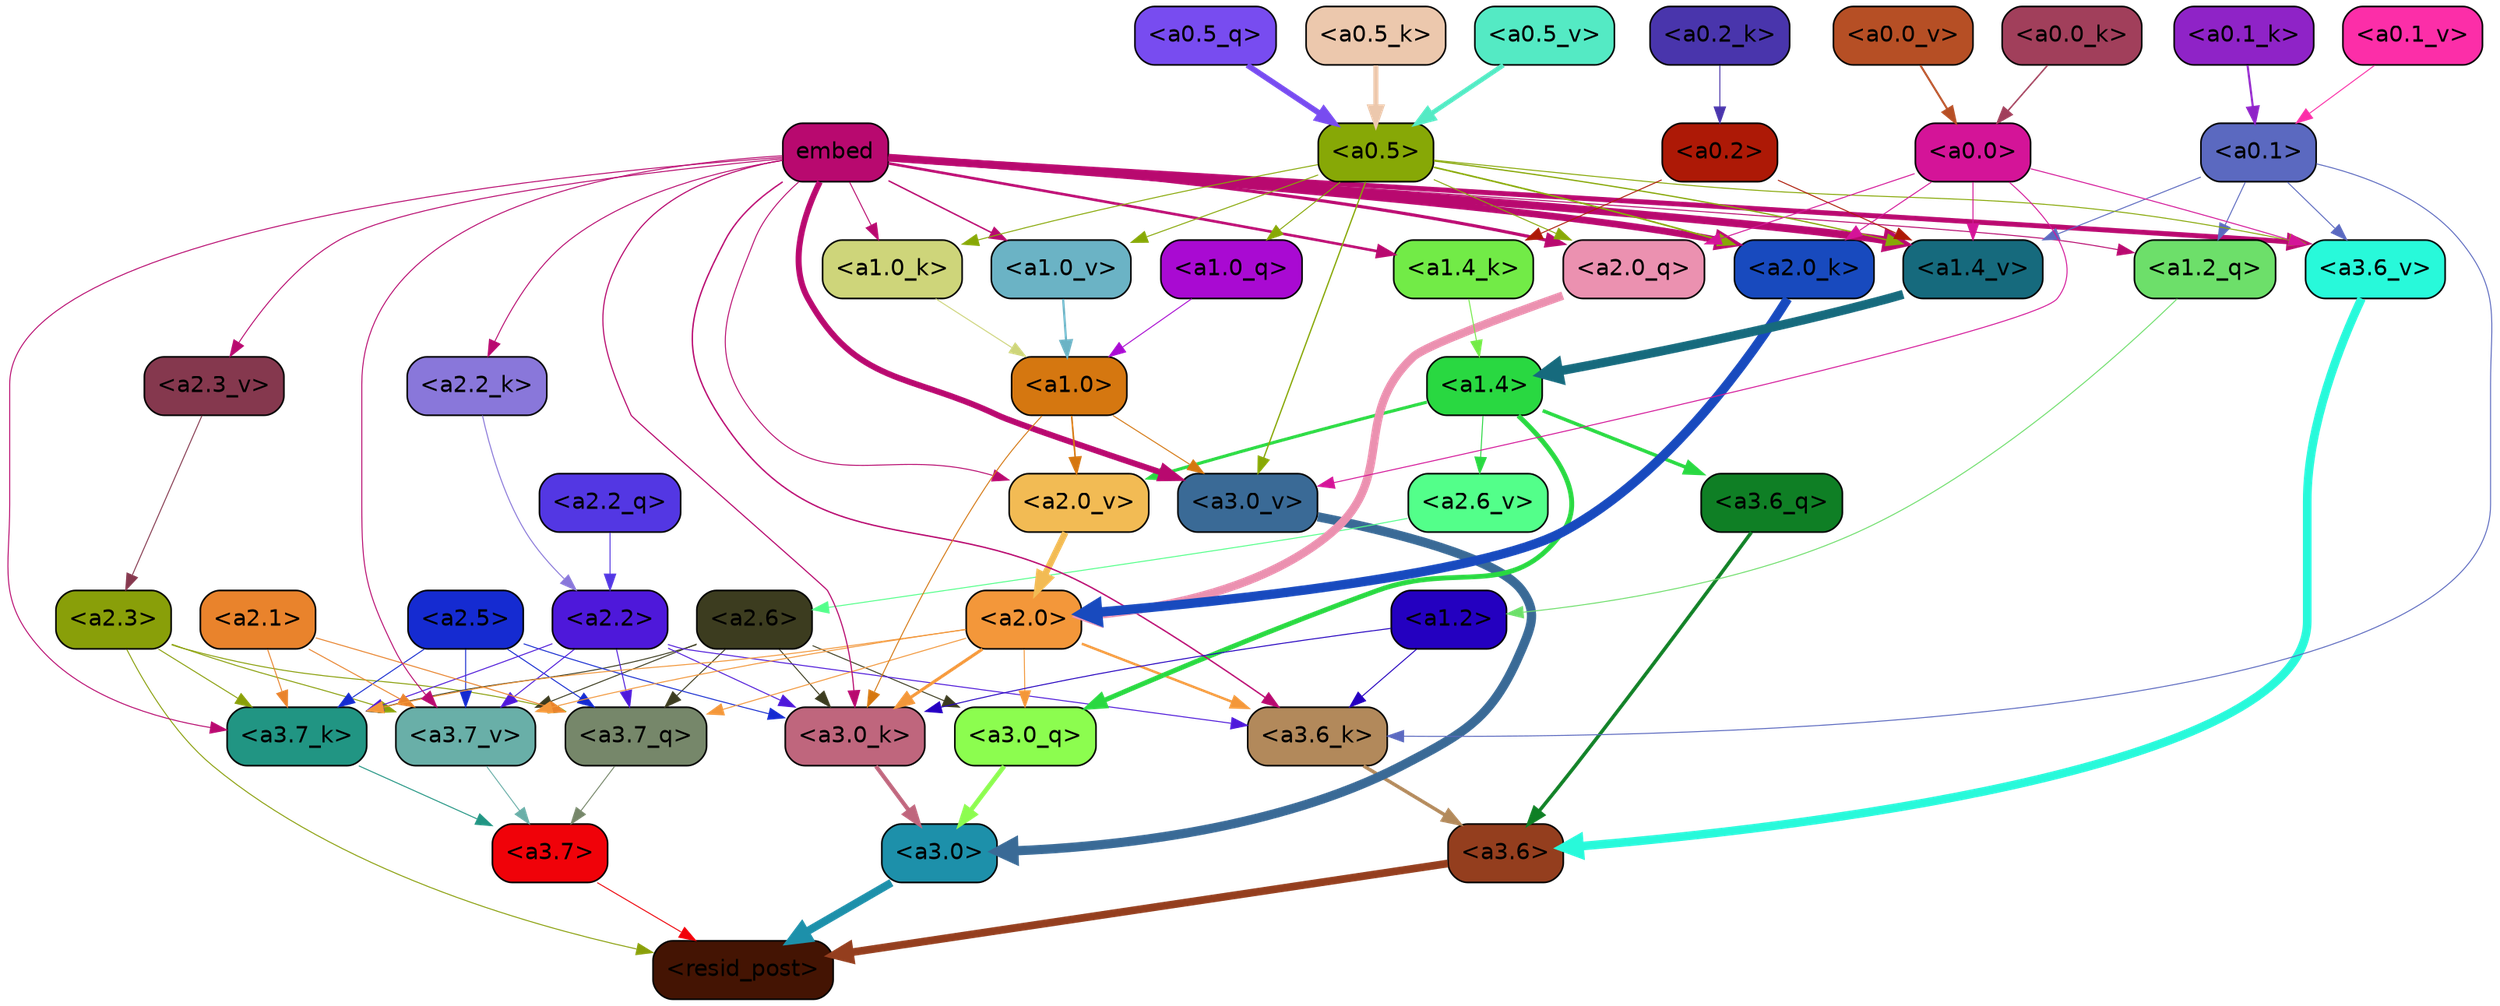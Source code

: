 strict digraph "" {
	graph [bgcolor=transparent,
		layout=dot,
		overlap=false,
		splines=true
	];
	"<a3.7>"	[color=black,
		fillcolor="#f00209",
		fontname=Helvetica,
		shape=box,
		style="filled, rounded"];
	"<resid_post>"	[color=black,
		fillcolor="#441403",
		fontname=Helvetica,
		shape=box,
		style="filled, rounded"];
	"<a3.7>" -> "<resid_post>"	[color="#f00209",
		penwidth=0.6];
	"<a3.6>"	[color=black,
		fillcolor="#943e1e",
		fontname=Helvetica,
		shape=box,
		style="filled, rounded"];
	"<a3.6>" -> "<resid_post>"	[color="#943e1e",
		penwidth=4.7534414529800415];
	"<a3.0>"	[color=black,
		fillcolor="#1d90aa",
		fontname=Helvetica,
		shape=box,
		style="filled, rounded"];
	"<a3.0>" -> "<resid_post>"	[color="#1d90aa",
		penwidth=4.898576855659485];
	"<a2.3>"	[color=black,
		fillcolor="#899f09",
		fontname=Helvetica,
		shape=box,
		style="filled, rounded"];
	"<a2.3>" -> "<resid_post>"	[color="#899f09",
		penwidth=0.6];
	"<a3.7_q>"	[color=black,
		fillcolor="#76876a",
		fontname=Helvetica,
		shape=box,
		style="filled, rounded"];
	"<a2.3>" -> "<a3.7_q>"	[color="#899f09",
		penwidth=0.6];
	"<a3.7_k>"	[color=black,
		fillcolor="#219583",
		fontname=Helvetica,
		shape=box,
		style="filled, rounded"];
	"<a2.3>" -> "<a3.7_k>"	[color="#899f09",
		penwidth=0.6];
	"<a3.7_v>"	[color=black,
		fillcolor="#69afa8",
		fontname=Helvetica,
		shape=box,
		style="filled, rounded"];
	"<a2.3>" -> "<a3.7_v>"	[color="#899f09",
		penwidth=0.6];
	"<a3.7_q>" -> "<a3.7>"	[color="#76876a",
		penwidth=0.6];
	"<a3.6_q>"	[color=black,
		fillcolor="#0f7f25",
		fontname=Helvetica,
		shape=box,
		style="filled, rounded"];
	"<a3.6_q>" -> "<a3.6>"	[color="#0f7f25",
		penwidth=2.160832464694977];
	"<a3.0_q>"	[color=black,
		fillcolor="#8cfd4f",
		fontname=Helvetica,
		shape=box,
		style="filled, rounded"];
	"<a3.0_q>" -> "<a3.0>"	[color="#8cfd4f",
		penwidth=2.870753765106201];
	"<a3.7_k>" -> "<a3.7>"	[color="#219583",
		penwidth=0.6];
	"<a3.6_k>"	[color=black,
		fillcolor="#b2895b",
		fontname=Helvetica,
		shape=box,
		style="filled, rounded"];
	"<a3.6_k>" -> "<a3.6>"	[color="#b2895b",
		penwidth=2.13908451795578];
	"<a3.0_k>"	[color=black,
		fillcolor="#bf667d",
		fontname=Helvetica,
		shape=box,
		style="filled, rounded"];
	"<a3.0_k>" -> "<a3.0>"	[color="#bf667d",
		penwidth=2.520303964614868];
	"<a3.7_v>" -> "<a3.7>"	[color="#69afa8",
		penwidth=0.6];
	"<a3.6_v>"	[color=black,
		fillcolor="#28f9da",
		fontname=Helvetica,
		shape=box,
		style="filled, rounded"];
	"<a3.6_v>" -> "<a3.6>"	[color="#28f9da",
		penwidth=5.297133803367615];
	"<a3.0_v>"	[color=black,
		fillcolor="#3a6a96",
		fontname=Helvetica,
		shape=box,
		style="filled, rounded"];
	"<a3.0_v>" -> "<a3.0>"	[color="#3a6a96",
		penwidth=5.680712580680847];
	"<a2.6>"	[color=black,
		fillcolor="#3c3c1f",
		fontname=Helvetica,
		shape=box,
		style="filled, rounded"];
	"<a2.6>" -> "<a3.7_q>"	[color="#3c3c1f",
		penwidth=0.6];
	"<a2.6>" -> "<a3.0_q>"	[color="#3c3c1f",
		penwidth=0.6];
	"<a2.6>" -> "<a3.7_k>"	[color="#3c3c1f",
		penwidth=0.6];
	"<a2.6>" -> "<a3.0_k>"	[color="#3c3c1f",
		penwidth=0.6];
	"<a2.6>" -> "<a3.7_v>"	[color="#3c3c1f",
		penwidth=0.6];
	"<a2.5>"	[color=black,
		fillcolor="#152bd1",
		fontname=Helvetica,
		shape=box,
		style="filled, rounded"];
	"<a2.5>" -> "<a3.7_q>"	[color="#152bd1",
		penwidth=0.6];
	"<a2.5>" -> "<a3.7_k>"	[color="#152bd1",
		penwidth=0.6];
	"<a2.5>" -> "<a3.0_k>"	[color="#152bd1",
		penwidth=0.6];
	"<a2.5>" -> "<a3.7_v>"	[color="#152bd1",
		penwidth=0.6];
	"<a2.2>"	[color=black,
		fillcolor="#4e18da",
		fontname=Helvetica,
		shape=box,
		style="filled, rounded"];
	"<a2.2>" -> "<a3.7_q>"	[color="#4e18da",
		penwidth=0.6];
	"<a2.2>" -> "<a3.7_k>"	[color="#4e18da",
		penwidth=0.6];
	"<a2.2>" -> "<a3.6_k>"	[color="#4e18da",
		penwidth=0.6];
	"<a2.2>" -> "<a3.0_k>"	[color="#4e18da",
		penwidth=0.6];
	"<a2.2>" -> "<a3.7_v>"	[color="#4e18da",
		penwidth=0.6];
	"<a2.1>"	[color=black,
		fillcolor="#e9832c",
		fontname=Helvetica,
		shape=box,
		style="filled, rounded"];
	"<a2.1>" -> "<a3.7_q>"	[color="#e9832c",
		penwidth=0.6];
	"<a2.1>" -> "<a3.7_k>"	[color="#e9832c",
		penwidth=0.6];
	"<a2.1>" -> "<a3.7_v>"	[color="#e9832c",
		penwidth=0.6];
	"<a2.0>"	[color=black,
		fillcolor="#f3973a",
		fontname=Helvetica,
		shape=box,
		style="filled, rounded"];
	"<a2.0>" -> "<a3.7_q>"	[color="#f3973a",
		penwidth=0.6];
	"<a2.0>" -> "<a3.0_q>"	[color="#f3973a",
		penwidth=0.6];
	"<a2.0>" -> "<a3.7_k>"	[color="#f3973a",
		penwidth=0.6];
	"<a2.0>" -> "<a3.6_k>"	[color="#f3973a",
		penwidth=1.4784413101151586];
	"<a2.0>" -> "<a3.0_k>"	[color="#f3973a",
		penwidth=1.8858084231615067];
	"<a2.0>" -> "<a3.7_v>"	[color="#f3973a",
		penwidth=0.6];
	"<a1.4>"	[color=black,
		fillcolor="#29d841",
		fontname=Helvetica,
		shape=box,
		style="filled, rounded"];
	"<a1.4>" -> "<a3.6_q>"	[color="#29d841",
		penwidth=2.149975523352623];
	"<a1.4>" -> "<a3.0_q>"	[color="#29d841",
		penwidth=3.0018038749694824];
	"<a2.6_v>"	[color=black,
		fillcolor="#53ff8a",
		fontname=Helvetica,
		shape=box,
		style="filled, rounded"];
	"<a1.4>" -> "<a2.6_v>"	[color="#29d841",
		penwidth=0.6];
	"<a2.0_v>"	[color=black,
		fillcolor="#f2bb54",
		fontname=Helvetica,
		shape=box,
		style="filled, rounded"];
	"<a1.4>" -> "<a2.0_v>"	[color="#29d841",
		penwidth=1.925402581691742];
	embed	[color=black,
		fillcolor="#b8096f",
		fontname=Helvetica,
		shape=box,
		style="filled, rounded"];
	embed -> "<a3.7_k>"	[color="#b8096f",
		penwidth=0.6];
	embed -> "<a3.6_k>"	[color="#b8096f",
		penwidth=0.8552796393632889];
	embed -> "<a3.0_k>"	[color="#b8096f",
		penwidth=0.691851794719696];
	embed -> "<a3.7_v>"	[color="#b8096f",
		penwidth=0.6];
	embed -> "<a3.6_v>"	[color="#b8096f",
		penwidth=3.067279100418091];
	embed -> "<a3.0_v>"	[color="#b8096f",
		penwidth=3.6927278637886047];
	"<a2.0_q>"	[color=black,
		fillcolor="#eb91b0",
		fontname=Helvetica,
		shape=box,
		style="filled, rounded"];
	embed -> "<a2.0_q>"	[color="#b8096f",
		penwidth=1.944248914718628];
	"<a2.2_k>"	[color=black,
		fillcolor="#8977da",
		fontname=Helvetica,
		shape=box,
		style="filled, rounded"];
	embed -> "<a2.2_k>"	[color="#b8096f",
		penwidth=0.6];
	"<a2.0_k>"	[color=black,
		fillcolor="#184abe",
		fontname=Helvetica,
		shape=box,
		style="filled, rounded"];
	embed -> "<a2.0_k>"	[color="#b8096f",
		penwidth=4.198909968137741];
	"<a2.3_v>"	[color=black,
		fillcolor="#85384e",
		fontname=Helvetica,
		shape=box,
		style="filled, rounded"];
	embed -> "<a2.3_v>"	[color="#b8096f",
		penwidth=0.6];
	embed -> "<a2.0_v>"	[color="#b8096f",
		penwidth=0.6];
	"<a1.2_q>"	[color=black,
		fillcolor="#6ddf6a",
		fontname=Helvetica,
		shape=box,
		style="filled, rounded"];
	embed -> "<a1.2_q>"	[color="#b8096f",
		penwidth=0.6];
	"<a1.4_k>"	[color=black,
		fillcolor="#72eb47",
		fontname=Helvetica,
		shape=box,
		style="filled, rounded"];
	embed -> "<a1.4_k>"	[color="#b8096f",
		penwidth=1.6299549341201782];
	"<a1.0_k>"	[color=black,
		fillcolor="#ced57a",
		fontname=Helvetica,
		shape=box,
		style="filled, rounded"];
	embed -> "<a1.0_k>"	[color="#b8096f",
		penwidth=0.6];
	"<a1.4_v>"	[color=black,
		fillcolor="#166a7d",
		fontname=Helvetica,
		shape=box,
		style="filled, rounded"];
	embed -> "<a1.4_v>"	[color="#b8096f",
		penwidth=4.780120432376862];
	"<a1.0_v>"	[color=black,
		fillcolor="#6bb3c5",
		fontname=Helvetica,
		shape=box,
		style="filled, rounded"];
	embed -> "<a1.0_v>"	[color="#b8096f",
		penwidth=0.8886437299661338];
	"<a1.2>"	[color=black,
		fillcolor="#2400c0",
		fontname=Helvetica,
		shape=box,
		style="filled, rounded"];
	"<a1.2>" -> "<a3.6_k>"	[color="#2400c0",
		penwidth=0.6];
	"<a1.2>" -> "<a3.0_k>"	[color="#2400c0",
		penwidth=0.6];
	"<a0.1>"	[color=black,
		fillcolor="#5b69c0",
		fontname=Helvetica,
		shape=box,
		style="filled, rounded"];
	"<a0.1>" -> "<a3.6_k>"	[color="#5b69c0",
		penwidth=0.6];
	"<a0.1>" -> "<a3.6_v>"	[color="#5b69c0",
		penwidth=0.6];
	"<a0.1>" -> "<a1.2_q>"	[color="#5b69c0",
		penwidth=0.6];
	"<a0.1>" -> "<a1.4_v>"	[color="#5b69c0",
		penwidth=0.6];
	"<a1.0>"	[color=black,
		fillcolor="#d57710",
		fontname=Helvetica,
		shape=box,
		style="filled, rounded"];
	"<a1.0>" -> "<a3.0_k>"	[color="#d57710",
		penwidth=0.6];
	"<a1.0>" -> "<a3.0_v>"	[color="#d57710",
		penwidth=0.6];
	"<a1.0>" -> "<a2.0_v>"	[color="#d57710",
		penwidth=0.9920598268508911];
	"<a0.5>"	[color=black,
		fillcolor="#87a806",
		fontname=Helvetica,
		shape=box,
		style="filled, rounded"];
	"<a0.5>" -> "<a3.6_v>"	[color="#87a806",
		penwidth=0.6];
	"<a0.5>" -> "<a3.0_v>"	[color="#87a806",
		penwidth=0.8028683364391327];
	"<a0.5>" -> "<a2.0_q>"	[color="#87a806",
		penwidth=0.6];
	"<a0.5>" -> "<a2.0_k>"	[color="#87a806",
		penwidth=0.9883035719394684];
	"<a1.0_q>"	[color=black,
		fillcolor="#a90ad2",
		fontname=Helvetica,
		shape=box,
		style="filled, rounded"];
	"<a0.5>" -> "<a1.0_q>"	[color="#87a806",
		penwidth=0.6];
	"<a0.5>" -> "<a1.0_k>"	[color="#87a806",
		penwidth=0.6];
	"<a0.5>" -> "<a1.4_v>"	[color="#87a806",
		penwidth=0.7686666250228882];
	"<a0.5>" -> "<a1.0_v>"	[color="#87a806",
		penwidth=0.6];
	"<a0.0>"	[color=black,
		fillcolor="#d41498",
		fontname=Helvetica,
		shape=box,
		style="filled, rounded"];
	"<a0.0>" -> "<a3.6_v>"	[color="#d41498",
		penwidth=0.6];
	"<a0.0>" -> "<a3.0_v>"	[color="#d41498",
		penwidth=0.6];
	"<a0.0>" -> "<a2.0_q>"	[color="#d41498",
		penwidth=0.6];
	"<a0.0>" -> "<a2.0_k>"	[color="#d41498",
		penwidth=0.6];
	"<a0.0>" -> "<a1.4_v>"	[color="#d41498",
		penwidth=0.6];
	"<a2.2_q>"	[color=black,
		fillcolor="#5337e3",
		fontname=Helvetica,
		shape=box,
		style="filled, rounded"];
	"<a2.2_q>" -> "<a2.2>"	[color="#5337e3",
		penwidth=0.6];
	"<a2.0_q>" -> "<a2.0>"	[color="#eb91b0",
		penwidth=5.1847569942474365];
	"<a2.2_k>" -> "<a2.2>"	[color="#8977da",
		penwidth=0.6149471998214722];
	"<a2.0_k>" -> "<a2.0>"	[color="#184abe",
		penwidth=5.773491740226746];
	"<a2.6_v>" -> "<a2.6>"	[color="#53ff8a",
		penwidth=0.6];
	"<a2.3_v>" -> "<a2.3>"	[color="#85384e",
		penwidth=0.6];
	"<a2.0_v>" -> "<a2.0>"	[color="#f2bb54",
		penwidth=3.9731863737106323];
	"<a1.2_q>" -> "<a1.2>"	[color="#6ddf6a",
		penwidth=0.6];
	"<a1.0_q>" -> "<a1.0>"	[color="#a90ad2",
		penwidth=0.6];
	"<a1.4_k>" -> "<a1.4>"	[color="#72eb47",
		penwidth=0.6];
	"<a1.0_k>" -> "<a1.0>"	[color="#ced57a",
		penwidth=0.6];
	"<a1.4_v>" -> "<a1.4>"	[color="#166a7d",
		penwidth=5.565408229827881];
	"<a1.0_v>" -> "<a1.0>"	[color="#6bb3c5",
		penwidth=1.3358666002750397];
	"<a0.2>"	[color=black,
		fillcolor="#ad1906",
		fontname=Helvetica,
		shape=box,
		style="filled, rounded"];
	"<a0.2>" -> "<a1.4_k>"	[color="#ad1906",
		penwidth=0.6];
	"<a0.2>" -> "<a1.4_v>"	[color="#ad1906",
		penwidth=0.6];
	"<a0.5_q>"	[color=black,
		fillcolor="#784cf0",
		fontname=Helvetica,
		shape=box,
		style="filled, rounded"];
	"<a0.5_q>" -> "<a0.5>"	[color="#784cf0",
		penwidth=3.473052144050598];
	"<a0.5_k>"	[color=black,
		fillcolor="#ecc8ad",
		fontname=Helvetica,
		shape=box,
		style="filled, rounded"];
	"<a0.5_k>" -> "<a0.5>"	[color="#ecc8ad",
		penwidth=3.105746805667877];
	"<a0.2_k>"	[color=black,
		fillcolor="#4935ac",
		fontname=Helvetica,
		shape=box,
		style="filled, rounded"];
	"<a0.2_k>" -> "<a0.2>"	[color="#4935ac",
		penwidth=0.6];
	"<a0.1_k>"	[color=black,
		fillcolor="#8f23c7",
		fontname=Helvetica,
		shape=box,
		style="filled, rounded"];
	"<a0.1_k>" -> "<a0.1>"	[color="#8f23c7",
		penwidth=1.2916463017463684];
	"<a0.0_k>"	[color=black,
		fillcolor="#a13f5b",
		fontname=Helvetica,
		shape=box,
		style="filled, rounded"];
	"<a0.0_k>" -> "<a0.0>"	[color="#a13f5b",
		penwidth=0.9117016792297363];
	"<a0.5_v>"	[color=black,
		fillcolor="#54eac4",
		fontname=Helvetica,
		shape=box,
		style="filled, rounded"];
	"<a0.5_v>" -> "<a0.5>"	[color="#54eac4",
		penwidth=2.9294926524162292];
	"<a0.1_v>"	[color=black,
		fillcolor="#fc2ea8",
		fontname=Helvetica,
		shape=box,
		style="filled, rounded"];
	"<a0.1_v>" -> "<a0.1>"	[color="#fc2ea8",
		penwidth=0.6];
	"<a0.0_v>"	[color=black,
		fillcolor="#b64f25",
		fontname=Helvetica,
		shape=box,
		style="filled, rounded"];
	"<a0.0_v>" -> "<a0.0>"	[color="#b64f25",
		penwidth=1.2382320165634155];
}
